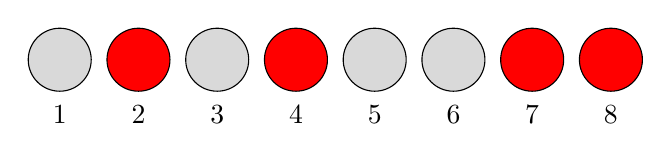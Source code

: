 \begin{tikzpicture}
  \foreach[count=\j] \i in {0,1,0,1,0,0,1,1} {
      \ifnum\i>0\def\mycol{red}\else\def\mycol{gray!30}\fi
      \draw[fill=\mycol] (\j,0) circle(0.4);
      \node at (\j,-0.7) {$\j$};
   }
\end{tikzpicture}
